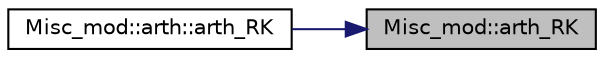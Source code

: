 digraph "Misc_mod::arth_RK"
{
 // LATEX_PDF_SIZE
  edge [fontname="Helvetica",fontsize="10",labelfontname="Helvetica",labelfontsize="10"];
  node [fontname="Helvetica",fontsize="10",shape=record];
  rankdir="RL";
  Node1 [label="Misc_mod::arth_RK",height=0.2,width=0.4,color="black", fillcolor="grey75", style="filled", fontcolor="black",tooltip="Return an arithmetic progression as an array."];
  Node1 -> Node2 [dir="back",color="midnightblue",fontsize="10",style="solid",fontname="Helvetica"];
  Node2 [label="Misc_mod::arth::arth_RK",height=0.2,width=0.4,color="black", fillcolor="white", style="filled",URL="$interfaceMisc__mod_1_1arth.html#ae6d700122b2302dc833cfb5ce515d742",tooltip="Return an arithmetic progression as an array."];
}
